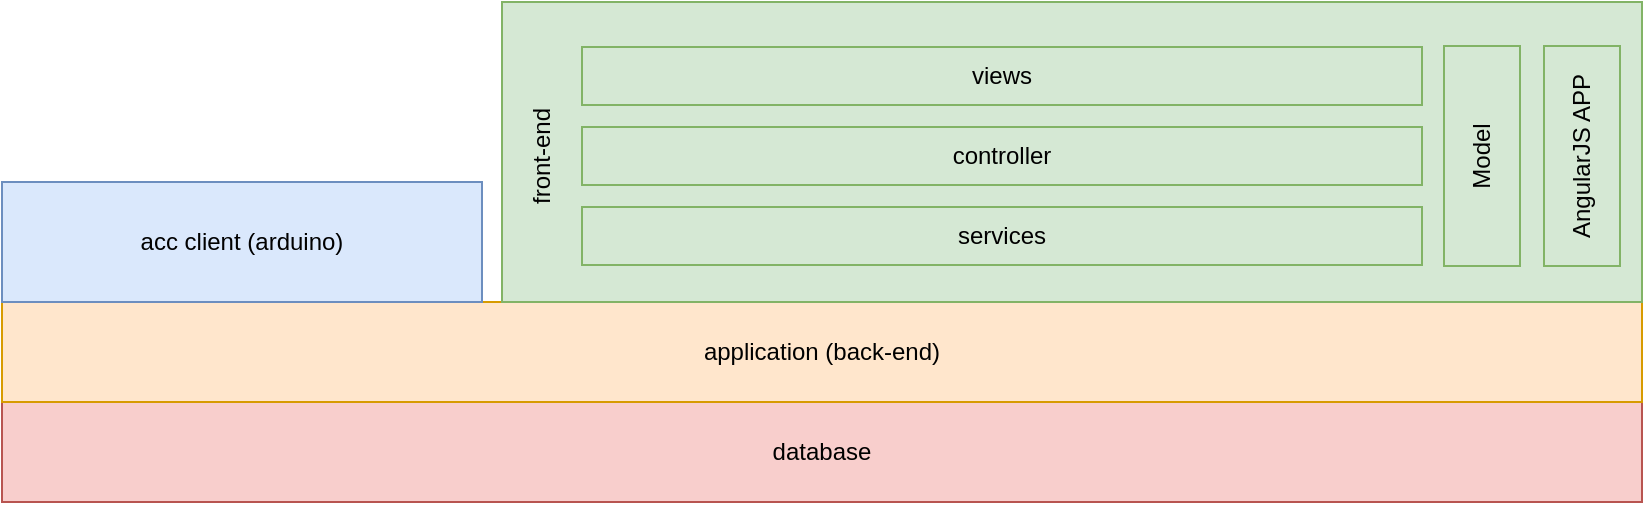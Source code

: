 <mxfile version="12.2.2" type="device" pages="1"><diagram id="dbqJYKA-LOA8s7yNBYhw" name="Page-1"><mxGraphModel dx="1106" dy="812" grid="1" gridSize="10" guides="1" tooltips="1" connect="1" arrows="1" fold="1" page="1" pageScale="1" pageWidth="1654" pageHeight="1169" math="0" shadow="0"><root><mxCell id="0"/><mxCell id="1" parent="0"/><mxCell id="PFqaEOPlfyGg8MPEYNV5-1" value="&lt;span style=&quot;white-space: normal&quot;&gt;database&lt;/span&gt;" style="rounded=0;whiteSpace=wrap;html=1;fillColor=#f8cecc;strokeColor=#b85450;" parent="1" vertex="1"><mxGeometry x="420" y="390" width="820" height="50" as="geometry"/></mxCell><mxCell id="PFqaEOPlfyGg8MPEYNV5-2" value="&lt;span style=&quot;white-space: normal&quot;&gt;application (back-end)&lt;/span&gt;" style="rounded=0;whiteSpace=wrap;html=1;fillColor=#ffe6cc;strokeColor=#d79b00;" parent="1" vertex="1"><mxGeometry x="420" y="340" width="820" height="50" as="geometry"/></mxCell><mxCell id="PFqaEOPlfyGg8MPEYNV5-21" value="" style="rounded=0;whiteSpace=wrap;html=1;fillColor=#d5e8d4;strokeColor=#82b366;" parent="1" vertex="1"><mxGeometry x="670" y="190" width="570" height="150" as="geometry"/></mxCell><mxCell id="PFqaEOPlfyGg8MPEYNV5-22" value="&lt;span style=&quot;white-space: normal&quot;&gt;acc client (arduino)&lt;/span&gt;" style="rounded=0;whiteSpace=wrap;html=1;fillColor=#dae8fc;strokeColor=#6c8ebf;" parent="1" vertex="1"><mxGeometry x="420" y="280" width="240" height="60" as="geometry"/></mxCell><mxCell id="CbnyFQm1xmf3zCvAhZlz-1" value="services" style="rounded=0;whiteSpace=wrap;html=1;fillColor=#d5e8d4;strokeColor=#82b366;" parent="1" vertex="1"><mxGeometry x="710" y="292.5" width="420" height="29" as="geometry"/></mxCell><mxCell id="CbnyFQm1xmf3zCvAhZlz-2" value="AngularJS APP" style="rounded=0;whiteSpace=wrap;html=1;rotation=-90;fillColor=#d5e8d4;strokeColor=#82b366;" parent="1" vertex="1"><mxGeometry x="1155" y="248" width="110" height="38" as="geometry"/></mxCell><mxCell id="CbnyFQm1xmf3zCvAhZlz-4" value="controller" style="rounded=0;whiteSpace=wrap;html=1;fillColor=#d5e8d4;strokeColor=#82b366;" parent="1" vertex="1"><mxGeometry x="710" y="252.5" width="420" height="29" as="geometry"/></mxCell><mxCell id="CbnyFQm1xmf3zCvAhZlz-5" value="views" style="rounded=0;whiteSpace=wrap;html=1;fillColor=#d5e8d4;strokeColor=#82b366;" parent="1" vertex="1"><mxGeometry x="710" y="212.5" width="420" height="29" as="geometry"/></mxCell><mxCell id="CbnyFQm1xmf3zCvAhZlz-6" value="Model" style="rounded=0;whiteSpace=wrap;html=1;rotation=-90;fillColor=#d5e8d4;strokeColor=#82b366;" parent="1" vertex="1"><mxGeometry x="1105" y="248" width="110" height="38" as="geometry"/></mxCell><mxCell id="CbnyFQm1xmf3zCvAhZlz-7" value="front-end" style="text;html=1;strokeColor=none;fillColor=none;align=center;verticalAlign=middle;whiteSpace=wrap;rounded=0;rotation=-90;" parent="1" vertex="1"><mxGeometry x="660" y="257" width="60" height="20" as="geometry"/></mxCell></root></mxGraphModel></diagram></mxfile>